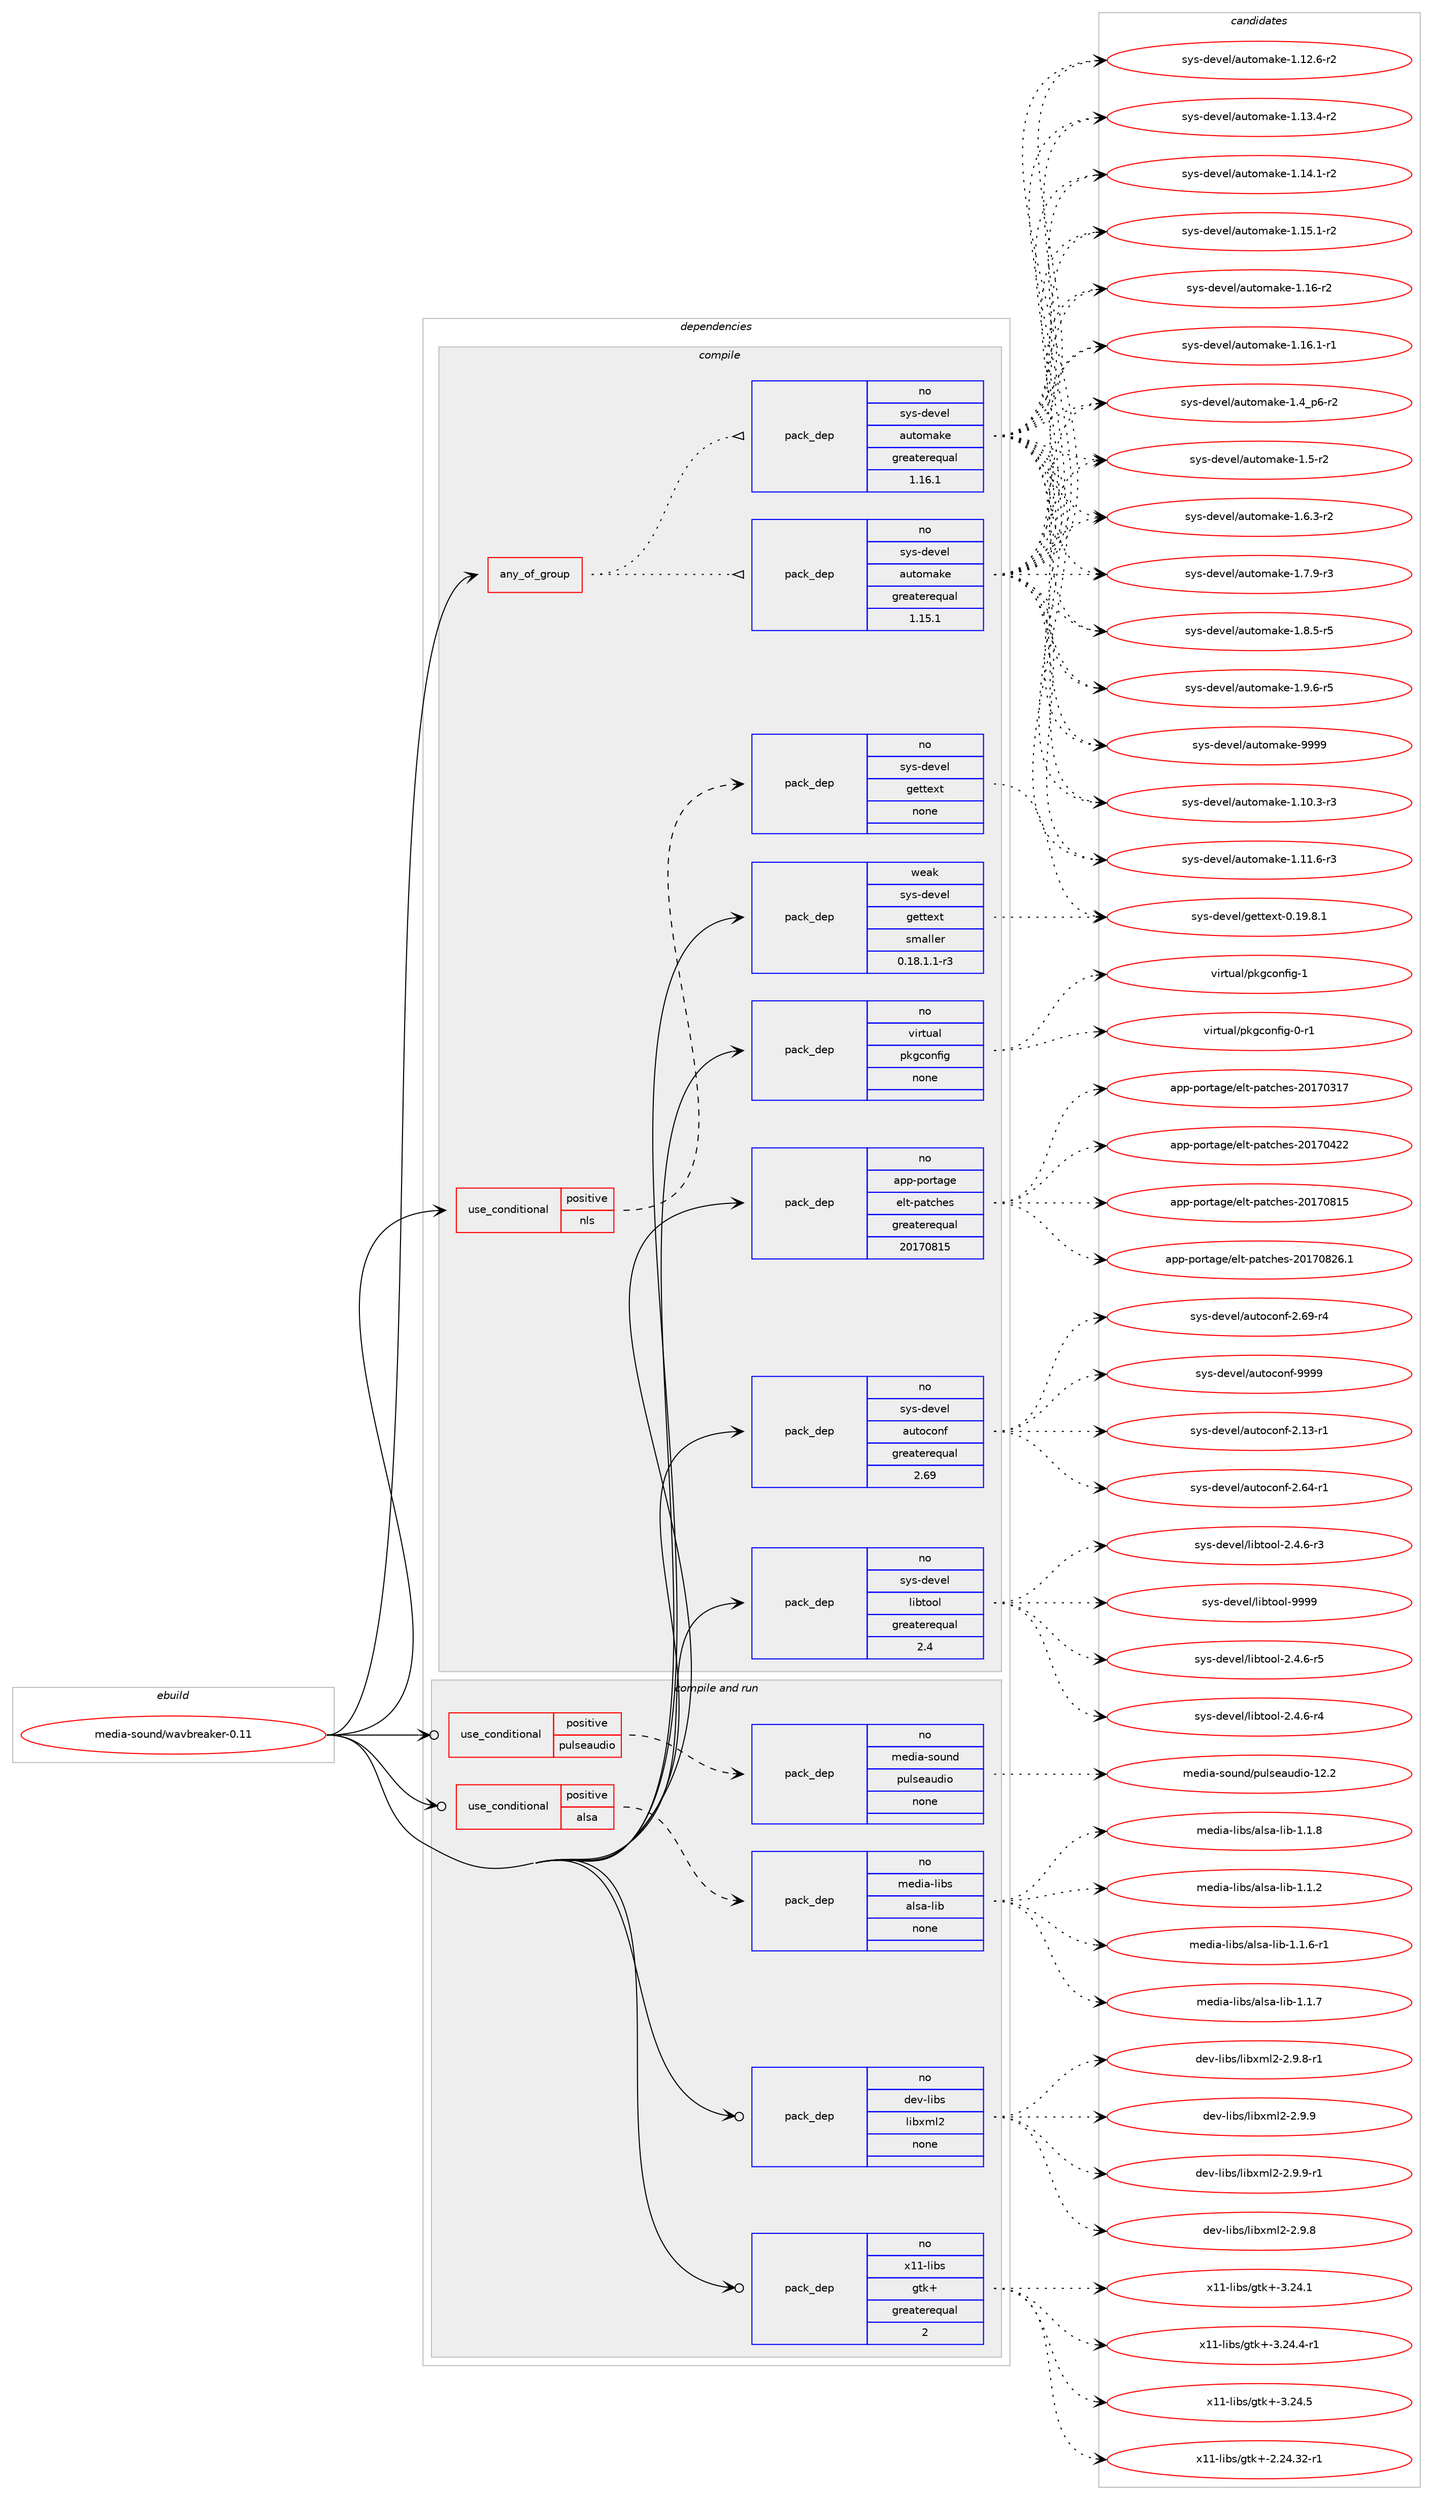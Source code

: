 digraph prolog {

# *************
# Graph options
# *************

newrank=true;
concentrate=true;
compound=true;
graph [rankdir=LR,fontname=Helvetica,fontsize=10,ranksep=1.5];#, ranksep=2.5, nodesep=0.2];
edge  [arrowhead=vee];
node  [fontname=Helvetica,fontsize=10];

# **********
# The ebuild
# **********

subgraph cluster_leftcol {
color=gray;
rank=same;
label=<<i>ebuild</i>>;
id [label="media-sound/wavbreaker-0.11", color=red, width=4, href="../media-sound/wavbreaker-0.11.svg"];
}

# ****************
# The dependencies
# ****************

subgraph cluster_midcol {
color=gray;
label=<<i>dependencies</i>>;
subgraph cluster_compile {
fillcolor="#eeeeee";
style=filled;
label=<<i>compile</i>>;
subgraph any25582 {
dependency1631507 [label=<<TABLE BORDER="0" CELLBORDER="1" CELLSPACING="0" CELLPADDING="4"><TR><TD CELLPADDING="10">any_of_group</TD></TR></TABLE>>, shape=none, color=red];subgraph pack1166754 {
dependency1631508 [label=<<TABLE BORDER="0" CELLBORDER="1" CELLSPACING="0" CELLPADDING="4" WIDTH="220"><TR><TD ROWSPAN="6" CELLPADDING="30">pack_dep</TD></TR><TR><TD WIDTH="110">no</TD></TR><TR><TD>sys-devel</TD></TR><TR><TD>automake</TD></TR><TR><TD>greaterequal</TD></TR><TR><TD>1.16.1</TD></TR></TABLE>>, shape=none, color=blue];
}
dependency1631507:e -> dependency1631508:w [weight=20,style="dotted",arrowhead="oinv"];
subgraph pack1166755 {
dependency1631509 [label=<<TABLE BORDER="0" CELLBORDER="1" CELLSPACING="0" CELLPADDING="4" WIDTH="220"><TR><TD ROWSPAN="6" CELLPADDING="30">pack_dep</TD></TR><TR><TD WIDTH="110">no</TD></TR><TR><TD>sys-devel</TD></TR><TR><TD>automake</TD></TR><TR><TD>greaterequal</TD></TR><TR><TD>1.15.1</TD></TR></TABLE>>, shape=none, color=blue];
}
dependency1631507:e -> dependency1631509:w [weight=20,style="dotted",arrowhead="oinv"];
}
id:e -> dependency1631507:w [weight=20,style="solid",arrowhead="vee"];
subgraph cond438401 {
dependency1631510 [label=<<TABLE BORDER="0" CELLBORDER="1" CELLSPACING="0" CELLPADDING="4"><TR><TD ROWSPAN="3" CELLPADDING="10">use_conditional</TD></TR><TR><TD>positive</TD></TR><TR><TD>nls</TD></TR></TABLE>>, shape=none, color=red];
subgraph pack1166756 {
dependency1631511 [label=<<TABLE BORDER="0" CELLBORDER="1" CELLSPACING="0" CELLPADDING="4" WIDTH="220"><TR><TD ROWSPAN="6" CELLPADDING="30">pack_dep</TD></TR><TR><TD WIDTH="110">no</TD></TR><TR><TD>sys-devel</TD></TR><TR><TD>gettext</TD></TR><TR><TD>none</TD></TR><TR><TD></TD></TR></TABLE>>, shape=none, color=blue];
}
dependency1631510:e -> dependency1631511:w [weight=20,style="dashed",arrowhead="vee"];
}
id:e -> dependency1631510:w [weight=20,style="solid",arrowhead="vee"];
subgraph pack1166757 {
dependency1631512 [label=<<TABLE BORDER="0" CELLBORDER="1" CELLSPACING="0" CELLPADDING="4" WIDTH="220"><TR><TD ROWSPAN="6" CELLPADDING="30">pack_dep</TD></TR><TR><TD WIDTH="110">no</TD></TR><TR><TD>app-portage</TD></TR><TR><TD>elt-patches</TD></TR><TR><TD>greaterequal</TD></TR><TR><TD>20170815</TD></TR></TABLE>>, shape=none, color=blue];
}
id:e -> dependency1631512:w [weight=20,style="solid",arrowhead="vee"];
subgraph pack1166758 {
dependency1631513 [label=<<TABLE BORDER="0" CELLBORDER="1" CELLSPACING="0" CELLPADDING="4" WIDTH="220"><TR><TD ROWSPAN="6" CELLPADDING="30">pack_dep</TD></TR><TR><TD WIDTH="110">no</TD></TR><TR><TD>sys-devel</TD></TR><TR><TD>autoconf</TD></TR><TR><TD>greaterequal</TD></TR><TR><TD>2.69</TD></TR></TABLE>>, shape=none, color=blue];
}
id:e -> dependency1631513:w [weight=20,style="solid",arrowhead="vee"];
subgraph pack1166759 {
dependency1631514 [label=<<TABLE BORDER="0" CELLBORDER="1" CELLSPACING="0" CELLPADDING="4" WIDTH="220"><TR><TD ROWSPAN="6" CELLPADDING="30">pack_dep</TD></TR><TR><TD WIDTH="110">no</TD></TR><TR><TD>sys-devel</TD></TR><TR><TD>libtool</TD></TR><TR><TD>greaterequal</TD></TR><TR><TD>2.4</TD></TR></TABLE>>, shape=none, color=blue];
}
id:e -> dependency1631514:w [weight=20,style="solid",arrowhead="vee"];
subgraph pack1166760 {
dependency1631515 [label=<<TABLE BORDER="0" CELLBORDER="1" CELLSPACING="0" CELLPADDING="4" WIDTH="220"><TR><TD ROWSPAN="6" CELLPADDING="30">pack_dep</TD></TR><TR><TD WIDTH="110">no</TD></TR><TR><TD>virtual</TD></TR><TR><TD>pkgconfig</TD></TR><TR><TD>none</TD></TR><TR><TD></TD></TR></TABLE>>, shape=none, color=blue];
}
id:e -> dependency1631515:w [weight=20,style="solid",arrowhead="vee"];
subgraph pack1166761 {
dependency1631516 [label=<<TABLE BORDER="0" CELLBORDER="1" CELLSPACING="0" CELLPADDING="4" WIDTH="220"><TR><TD ROWSPAN="6" CELLPADDING="30">pack_dep</TD></TR><TR><TD WIDTH="110">weak</TD></TR><TR><TD>sys-devel</TD></TR><TR><TD>gettext</TD></TR><TR><TD>smaller</TD></TR><TR><TD>0.18.1.1-r3</TD></TR></TABLE>>, shape=none, color=blue];
}
id:e -> dependency1631516:w [weight=20,style="solid",arrowhead="vee"];
}
subgraph cluster_compileandrun {
fillcolor="#eeeeee";
style=filled;
label=<<i>compile and run</i>>;
subgraph cond438402 {
dependency1631517 [label=<<TABLE BORDER="0" CELLBORDER="1" CELLSPACING="0" CELLPADDING="4"><TR><TD ROWSPAN="3" CELLPADDING="10">use_conditional</TD></TR><TR><TD>positive</TD></TR><TR><TD>alsa</TD></TR></TABLE>>, shape=none, color=red];
subgraph pack1166762 {
dependency1631518 [label=<<TABLE BORDER="0" CELLBORDER="1" CELLSPACING="0" CELLPADDING="4" WIDTH="220"><TR><TD ROWSPAN="6" CELLPADDING="30">pack_dep</TD></TR><TR><TD WIDTH="110">no</TD></TR><TR><TD>media-libs</TD></TR><TR><TD>alsa-lib</TD></TR><TR><TD>none</TD></TR><TR><TD></TD></TR></TABLE>>, shape=none, color=blue];
}
dependency1631517:e -> dependency1631518:w [weight=20,style="dashed",arrowhead="vee"];
}
id:e -> dependency1631517:w [weight=20,style="solid",arrowhead="odotvee"];
subgraph cond438403 {
dependency1631519 [label=<<TABLE BORDER="0" CELLBORDER="1" CELLSPACING="0" CELLPADDING="4"><TR><TD ROWSPAN="3" CELLPADDING="10">use_conditional</TD></TR><TR><TD>positive</TD></TR><TR><TD>pulseaudio</TD></TR></TABLE>>, shape=none, color=red];
subgraph pack1166763 {
dependency1631520 [label=<<TABLE BORDER="0" CELLBORDER="1" CELLSPACING="0" CELLPADDING="4" WIDTH="220"><TR><TD ROWSPAN="6" CELLPADDING="30">pack_dep</TD></TR><TR><TD WIDTH="110">no</TD></TR><TR><TD>media-sound</TD></TR><TR><TD>pulseaudio</TD></TR><TR><TD>none</TD></TR><TR><TD></TD></TR></TABLE>>, shape=none, color=blue];
}
dependency1631519:e -> dependency1631520:w [weight=20,style="dashed",arrowhead="vee"];
}
id:e -> dependency1631519:w [weight=20,style="solid",arrowhead="odotvee"];
subgraph pack1166764 {
dependency1631521 [label=<<TABLE BORDER="0" CELLBORDER="1" CELLSPACING="0" CELLPADDING="4" WIDTH="220"><TR><TD ROWSPAN="6" CELLPADDING="30">pack_dep</TD></TR><TR><TD WIDTH="110">no</TD></TR><TR><TD>dev-libs</TD></TR><TR><TD>libxml2</TD></TR><TR><TD>none</TD></TR><TR><TD></TD></TR></TABLE>>, shape=none, color=blue];
}
id:e -> dependency1631521:w [weight=20,style="solid",arrowhead="odotvee"];
subgraph pack1166765 {
dependency1631522 [label=<<TABLE BORDER="0" CELLBORDER="1" CELLSPACING="0" CELLPADDING="4" WIDTH="220"><TR><TD ROWSPAN="6" CELLPADDING="30">pack_dep</TD></TR><TR><TD WIDTH="110">no</TD></TR><TR><TD>x11-libs</TD></TR><TR><TD>gtk+</TD></TR><TR><TD>greaterequal</TD></TR><TR><TD>2</TD></TR></TABLE>>, shape=none, color=blue];
}
id:e -> dependency1631522:w [weight=20,style="solid",arrowhead="odotvee"];
}
subgraph cluster_run {
fillcolor="#eeeeee";
style=filled;
label=<<i>run</i>>;
}
}

# **************
# The candidates
# **************

subgraph cluster_choices {
rank=same;
color=gray;
label=<<i>candidates</i>>;

subgraph choice1166754 {
color=black;
nodesep=1;
choice11512111545100101118101108479711711611110997107101454946494846514511451 [label="sys-devel/automake-1.10.3-r3", color=red, width=4,href="../sys-devel/automake-1.10.3-r3.svg"];
choice11512111545100101118101108479711711611110997107101454946494946544511451 [label="sys-devel/automake-1.11.6-r3", color=red, width=4,href="../sys-devel/automake-1.11.6-r3.svg"];
choice11512111545100101118101108479711711611110997107101454946495046544511450 [label="sys-devel/automake-1.12.6-r2", color=red, width=4,href="../sys-devel/automake-1.12.6-r2.svg"];
choice11512111545100101118101108479711711611110997107101454946495146524511450 [label="sys-devel/automake-1.13.4-r2", color=red, width=4,href="../sys-devel/automake-1.13.4-r2.svg"];
choice11512111545100101118101108479711711611110997107101454946495246494511450 [label="sys-devel/automake-1.14.1-r2", color=red, width=4,href="../sys-devel/automake-1.14.1-r2.svg"];
choice11512111545100101118101108479711711611110997107101454946495346494511450 [label="sys-devel/automake-1.15.1-r2", color=red, width=4,href="../sys-devel/automake-1.15.1-r2.svg"];
choice1151211154510010111810110847971171161111099710710145494649544511450 [label="sys-devel/automake-1.16-r2", color=red, width=4,href="../sys-devel/automake-1.16-r2.svg"];
choice11512111545100101118101108479711711611110997107101454946495446494511449 [label="sys-devel/automake-1.16.1-r1", color=red, width=4,href="../sys-devel/automake-1.16.1-r1.svg"];
choice115121115451001011181011084797117116111109971071014549465295112544511450 [label="sys-devel/automake-1.4_p6-r2", color=red, width=4,href="../sys-devel/automake-1.4_p6-r2.svg"];
choice11512111545100101118101108479711711611110997107101454946534511450 [label="sys-devel/automake-1.5-r2", color=red, width=4,href="../sys-devel/automake-1.5-r2.svg"];
choice115121115451001011181011084797117116111109971071014549465446514511450 [label="sys-devel/automake-1.6.3-r2", color=red, width=4,href="../sys-devel/automake-1.6.3-r2.svg"];
choice115121115451001011181011084797117116111109971071014549465546574511451 [label="sys-devel/automake-1.7.9-r3", color=red, width=4,href="../sys-devel/automake-1.7.9-r3.svg"];
choice115121115451001011181011084797117116111109971071014549465646534511453 [label="sys-devel/automake-1.8.5-r5", color=red, width=4,href="../sys-devel/automake-1.8.5-r5.svg"];
choice115121115451001011181011084797117116111109971071014549465746544511453 [label="sys-devel/automake-1.9.6-r5", color=red, width=4,href="../sys-devel/automake-1.9.6-r5.svg"];
choice115121115451001011181011084797117116111109971071014557575757 [label="sys-devel/automake-9999", color=red, width=4,href="../sys-devel/automake-9999.svg"];
dependency1631508:e -> choice11512111545100101118101108479711711611110997107101454946494846514511451:w [style=dotted,weight="100"];
dependency1631508:e -> choice11512111545100101118101108479711711611110997107101454946494946544511451:w [style=dotted,weight="100"];
dependency1631508:e -> choice11512111545100101118101108479711711611110997107101454946495046544511450:w [style=dotted,weight="100"];
dependency1631508:e -> choice11512111545100101118101108479711711611110997107101454946495146524511450:w [style=dotted,weight="100"];
dependency1631508:e -> choice11512111545100101118101108479711711611110997107101454946495246494511450:w [style=dotted,weight="100"];
dependency1631508:e -> choice11512111545100101118101108479711711611110997107101454946495346494511450:w [style=dotted,weight="100"];
dependency1631508:e -> choice1151211154510010111810110847971171161111099710710145494649544511450:w [style=dotted,weight="100"];
dependency1631508:e -> choice11512111545100101118101108479711711611110997107101454946495446494511449:w [style=dotted,weight="100"];
dependency1631508:e -> choice115121115451001011181011084797117116111109971071014549465295112544511450:w [style=dotted,weight="100"];
dependency1631508:e -> choice11512111545100101118101108479711711611110997107101454946534511450:w [style=dotted,weight="100"];
dependency1631508:e -> choice115121115451001011181011084797117116111109971071014549465446514511450:w [style=dotted,weight="100"];
dependency1631508:e -> choice115121115451001011181011084797117116111109971071014549465546574511451:w [style=dotted,weight="100"];
dependency1631508:e -> choice115121115451001011181011084797117116111109971071014549465646534511453:w [style=dotted,weight="100"];
dependency1631508:e -> choice115121115451001011181011084797117116111109971071014549465746544511453:w [style=dotted,weight="100"];
dependency1631508:e -> choice115121115451001011181011084797117116111109971071014557575757:w [style=dotted,weight="100"];
}
subgraph choice1166755 {
color=black;
nodesep=1;
choice11512111545100101118101108479711711611110997107101454946494846514511451 [label="sys-devel/automake-1.10.3-r3", color=red, width=4,href="../sys-devel/automake-1.10.3-r3.svg"];
choice11512111545100101118101108479711711611110997107101454946494946544511451 [label="sys-devel/automake-1.11.6-r3", color=red, width=4,href="../sys-devel/automake-1.11.6-r3.svg"];
choice11512111545100101118101108479711711611110997107101454946495046544511450 [label="sys-devel/automake-1.12.6-r2", color=red, width=4,href="../sys-devel/automake-1.12.6-r2.svg"];
choice11512111545100101118101108479711711611110997107101454946495146524511450 [label="sys-devel/automake-1.13.4-r2", color=red, width=4,href="../sys-devel/automake-1.13.4-r2.svg"];
choice11512111545100101118101108479711711611110997107101454946495246494511450 [label="sys-devel/automake-1.14.1-r2", color=red, width=4,href="../sys-devel/automake-1.14.1-r2.svg"];
choice11512111545100101118101108479711711611110997107101454946495346494511450 [label="sys-devel/automake-1.15.1-r2", color=red, width=4,href="../sys-devel/automake-1.15.1-r2.svg"];
choice1151211154510010111810110847971171161111099710710145494649544511450 [label="sys-devel/automake-1.16-r2", color=red, width=4,href="../sys-devel/automake-1.16-r2.svg"];
choice11512111545100101118101108479711711611110997107101454946495446494511449 [label="sys-devel/automake-1.16.1-r1", color=red, width=4,href="../sys-devel/automake-1.16.1-r1.svg"];
choice115121115451001011181011084797117116111109971071014549465295112544511450 [label="sys-devel/automake-1.4_p6-r2", color=red, width=4,href="../sys-devel/automake-1.4_p6-r2.svg"];
choice11512111545100101118101108479711711611110997107101454946534511450 [label="sys-devel/automake-1.5-r2", color=red, width=4,href="../sys-devel/automake-1.5-r2.svg"];
choice115121115451001011181011084797117116111109971071014549465446514511450 [label="sys-devel/automake-1.6.3-r2", color=red, width=4,href="../sys-devel/automake-1.6.3-r2.svg"];
choice115121115451001011181011084797117116111109971071014549465546574511451 [label="sys-devel/automake-1.7.9-r3", color=red, width=4,href="../sys-devel/automake-1.7.9-r3.svg"];
choice115121115451001011181011084797117116111109971071014549465646534511453 [label="sys-devel/automake-1.8.5-r5", color=red, width=4,href="../sys-devel/automake-1.8.5-r5.svg"];
choice115121115451001011181011084797117116111109971071014549465746544511453 [label="sys-devel/automake-1.9.6-r5", color=red, width=4,href="../sys-devel/automake-1.9.6-r5.svg"];
choice115121115451001011181011084797117116111109971071014557575757 [label="sys-devel/automake-9999", color=red, width=4,href="../sys-devel/automake-9999.svg"];
dependency1631509:e -> choice11512111545100101118101108479711711611110997107101454946494846514511451:w [style=dotted,weight="100"];
dependency1631509:e -> choice11512111545100101118101108479711711611110997107101454946494946544511451:w [style=dotted,weight="100"];
dependency1631509:e -> choice11512111545100101118101108479711711611110997107101454946495046544511450:w [style=dotted,weight="100"];
dependency1631509:e -> choice11512111545100101118101108479711711611110997107101454946495146524511450:w [style=dotted,weight="100"];
dependency1631509:e -> choice11512111545100101118101108479711711611110997107101454946495246494511450:w [style=dotted,weight="100"];
dependency1631509:e -> choice11512111545100101118101108479711711611110997107101454946495346494511450:w [style=dotted,weight="100"];
dependency1631509:e -> choice1151211154510010111810110847971171161111099710710145494649544511450:w [style=dotted,weight="100"];
dependency1631509:e -> choice11512111545100101118101108479711711611110997107101454946495446494511449:w [style=dotted,weight="100"];
dependency1631509:e -> choice115121115451001011181011084797117116111109971071014549465295112544511450:w [style=dotted,weight="100"];
dependency1631509:e -> choice11512111545100101118101108479711711611110997107101454946534511450:w [style=dotted,weight="100"];
dependency1631509:e -> choice115121115451001011181011084797117116111109971071014549465446514511450:w [style=dotted,weight="100"];
dependency1631509:e -> choice115121115451001011181011084797117116111109971071014549465546574511451:w [style=dotted,weight="100"];
dependency1631509:e -> choice115121115451001011181011084797117116111109971071014549465646534511453:w [style=dotted,weight="100"];
dependency1631509:e -> choice115121115451001011181011084797117116111109971071014549465746544511453:w [style=dotted,weight="100"];
dependency1631509:e -> choice115121115451001011181011084797117116111109971071014557575757:w [style=dotted,weight="100"];
}
subgraph choice1166756 {
color=black;
nodesep=1;
choice1151211154510010111810110847103101116116101120116454846495746564649 [label="sys-devel/gettext-0.19.8.1", color=red, width=4,href="../sys-devel/gettext-0.19.8.1.svg"];
dependency1631511:e -> choice1151211154510010111810110847103101116116101120116454846495746564649:w [style=dotted,weight="100"];
}
subgraph choice1166757 {
color=black;
nodesep=1;
choice97112112451121111141169710310147101108116451129711699104101115455048495548514955 [label="app-portage/elt-patches-20170317", color=red, width=4,href="../app-portage/elt-patches-20170317.svg"];
choice97112112451121111141169710310147101108116451129711699104101115455048495548525050 [label="app-portage/elt-patches-20170422", color=red, width=4,href="../app-portage/elt-patches-20170422.svg"];
choice97112112451121111141169710310147101108116451129711699104101115455048495548564953 [label="app-portage/elt-patches-20170815", color=red, width=4,href="../app-portage/elt-patches-20170815.svg"];
choice971121124511211111411697103101471011081164511297116991041011154550484955485650544649 [label="app-portage/elt-patches-20170826.1", color=red, width=4,href="../app-portage/elt-patches-20170826.1.svg"];
dependency1631512:e -> choice97112112451121111141169710310147101108116451129711699104101115455048495548514955:w [style=dotted,weight="100"];
dependency1631512:e -> choice97112112451121111141169710310147101108116451129711699104101115455048495548525050:w [style=dotted,weight="100"];
dependency1631512:e -> choice97112112451121111141169710310147101108116451129711699104101115455048495548564953:w [style=dotted,weight="100"];
dependency1631512:e -> choice971121124511211111411697103101471011081164511297116991041011154550484955485650544649:w [style=dotted,weight="100"];
}
subgraph choice1166758 {
color=black;
nodesep=1;
choice1151211154510010111810110847971171161119911111010245504649514511449 [label="sys-devel/autoconf-2.13-r1", color=red, width=4,href="../sys-devel/autoconf-2.13-r1.svg"];
choice1151211154510010111810110847971171161119911111010245504654524511449 [label="sys-devel/autoconf-2.64-r1", color=red, width=4,href="../sys-devel/autoconf-2.64-r1.svg"];
choice1151211154510010111810110847971171161119911111010245504654574511452 [label="sys-devel/autoconf-2.69-r4", color=red, width=4,href="../sys-devel/autoconf-2.69-r4.svg"];
choice115121115451001011181011084797117116111991111101024557575757 [label="sys-devel/autoconf-9999", color=red, width=4,href="../sys-devel/autoconf-9999.svg"];
dependency1631513:e -> choice1151211154510010111810110847971171161119911111010245504649514511449:w [style=dotted,weight="100"];
dependency1631513:e -> choice1151211154510010111810110847971171161119911111010245504654524511449:w [style=dotted,weight="100"];
dependency1631513:e -> choice1151211154510010111810110847971171161119911111010245504654574511452:w [style=dotted,weight="100"];
dependency1631513:e -> choice115121115451001011181011084797117116111991111101024557575757:w [style=dotted,weight="100"];
}
subgraph choice1166759 {
color=black;
nodesep=1;
choice1151211154510010111810110847108105981161111111084550465246544511451 [label="sys-devel/libtool-2.4.6-r3", color=red, width=4,href="../sys-devel/libtool-2.4.6-r3.svg"];
choice1151211154510010111810110847108105981161111111084550465246544511452 [label="sys-devel/libtool-2.4.6-r4", color=red, width=4,href="../sys-devel/libtool-2.4.6-r4.svg"];
choice1151211154510010111810110847108105981161111111084550465246544511453 [label="sys-devel/libtool-2.4.6-r5", color=red, width=4,href="../sys-devel/libtool-2.4.6-r5.svg"];
choice1151211154510010111810110847108105981161111111084557575757 [label="sys-devel/libtool-9999", color=red, width=4,href="../sys-devel/libtool-9999.svg"];
dependency1631514:e -> choice1151211154510010111810110847108105981161111111084550465246544511451:w [style=dotted,weight="100"];
dependency1631514:e -> choice1151211154510010111810110847108105981161111111084550465246544511452:w [style=dotted,weight="100"];
dependency1631514:e -> choice1151211154510010111810110847108105981161111111084550465246544511453:w [style=dotted,weight="100"];
dependency1631514:e -> choice1151211154510010111810110847108105981161111111084557575757:w [style=dotted,weight="100"];
}
subgraph choice1166760 {
color=black;
nodesep=1;
choice11810511411611797108471121071039911111010210510345484511449 [label="virtual/pkgconfig-0-r1", color=red, width=4,href="../virtual/pkgconfig-0-r1.svg"];
choice1181051141161179710847112107103991111101021051034549 [label="virtual/pkgconfig-1", color=red, width=4,href="../virtual/pkgconfig-1.svg"];
dependency1631515:e -> choice11810511411611797108471121071039911111010210510345484511449:w [style=dotted,weight="100"];
dependency1631515:e -> choice1181051141161179710847112107103991111101021051034549:w [style=dotted,weight="100"];
}
subgraph choice1166761 {
color=black;
nodesep=1;
choice1151211154510010111810110847103101116116101120116454846495746564649 [label="sys-devel/gettext-0.19.8.1", color=red, width=4,href="../sys-devel/gettext-0.19.8.1.svg"];
dependency1631516:e -> choice1151211154510010111810110847103101116116101120116454846495746564649:w [style=dotted,weight="100"];
}
subgraph choice1166762 {
color=black;
nodesep=1;
choice1091011001059745108105981154797108115974510810598454946494650 [label="media-libs/alsa-lib-1.1.2", color=red, width=4,href="../media-libs/alsa-lib-1.1.2.svg"];
choice10910110010597451081059811547971081159745108105984549464946544511449 [label="media-libs/alsa-lib-1.1.6-r1", color=red, width=4,href="../media-libs/alsa-lib-1.1.6-r1.svg"];
choice1091011001059745108105981154797108115974510810598454946494655 [label="media-libs/alsa-lib-1.1.7", color=red, width=4,href="../media-libs/alsa-lib-1.1.7.svg"];
choice1091011001059745108105981154797108115974510810598454946494656 [label="media-libs/alsa-lib-1.1.8", color=red, width=4,href="../media-libs/alsa-lib-1.1.8.svg"];
dependency1631518:e -> choice1091011001059745108105981154797108115974510810598454946494650:w [style=dotted,weight="100"];
dependency1631518:e -> choice10910110010597451081059811547971081159745108105984549464946544511449:w [style=dotted,weight="100"];
dependency1631518:e -> choice1091011001059745108105981154797108115974510810598454946494655:w [style=dotted,weight="100"];
dependency1631518:e -> choice1091011001059745108105981154797108115974510810598454946494656:w [style=dotted,weight="100"];
}
subgraph choice1166763 {
color=black;
nodesep=1;
choice109101100105974511511111711010047112117108115101971171001051114549504650 [label="media-sound/pulseaudio-12.2", color=red, width=4,href="../media-sound/pulseaudio-12.2.svg"];
dependency1631520:e -> choice109101100105974511511111711010047112117108115101971171001051114549504650:w [style=dotted,weight="100"];
}
subgraph choice1166764 {
color=black;
nodesep=1;
choice1001011184510810598115471081059812010910850455046574656 [label="dev-libs/libxml2-2.9.8", color=red, width=4,href="../dev-libs/libxml2-2.9.8.svg"];
choice10010111845108105981154710810598120109108504550465746564511449 [label="dev-libs/libxml2-2.9.8-r1", color=red, width=4,href="../dev-libs/libxml2-2.9.8-r1.svg"];
choice1001011184510810598115471081059812010910850455046574657 [label="dev-libs/libxml2-2.9.9", color=red, width=4,href="../dev-libs/libxml2-2.9.9.svg"];
choice10010111845108105981154710810598120109108504550465746574511449 [label="dev-libs/libxml2-2.9.9-r1", color=red, width=4,href="../dev-libs/libxml2-2.9.9-r1.svg"];
dependency1631521:e -> choice1001011184510810598115471081059812010910850455046574656:w [style=dotted,weight="100"];
dependency1631521:e -> choice10010111845108105981154710810598120109108504550465746564511449:w [style=dotted,weight="100"];
dependency1631521:e -> choice1001011184510810598115471081059812010910850455046574657:w [style=dotted,weight="100"];
dependency1631521:e -> choice10010111845108105981154710810598120109108504550465746574511449:w [style=dotted,weight="100"];
}
subgraph choice1166765 {
color=black;
nodesep=1;
choice12049494510810598115471031161074345504650524651504511449 [label="x11-libs/gtk+-2.24.32-r1", color=red, width=4,href="../x11-libs/gtk+-2.24.32-r1.svg"];
choice12049494510810598115471031161074345514650524649 [label="x11-libs/gtk+-3.24.1", color=red, width=4,href="../x11-libs/gtk+-3.24.1.svg"];
choice120494945108105981154710311610743455146505246524511449 [label="x11-libs/gtk+-3.24.4-r1", color=red, width=4,href="../x11-libs/gtk+-3.24.4-r1.svg"];
choice12049494510810598115471031161074345514650524653 [label="x11-libs/gtk+-3.24.5", color=red, width=4,href="../x11-libs/gtk+-3.24.5.svg"];
dependency1631522:e -> choice12049494510810598115471031161074345504650524651504511449:w [style=dotted,weight="100"];
dependency1631522:e -> choice12049494510810598115471031161074345514650524649:w [style=dotted,weight="100"];
dependency1631522:e -> choice120494945108105981154710311610743455146505246524511449:w [style=dotted,weight="100"];
dependency1631522:e -> choice12049494510810598115471031161074345514650524653:w [style=dotted,weight="100"];
}
}

}
